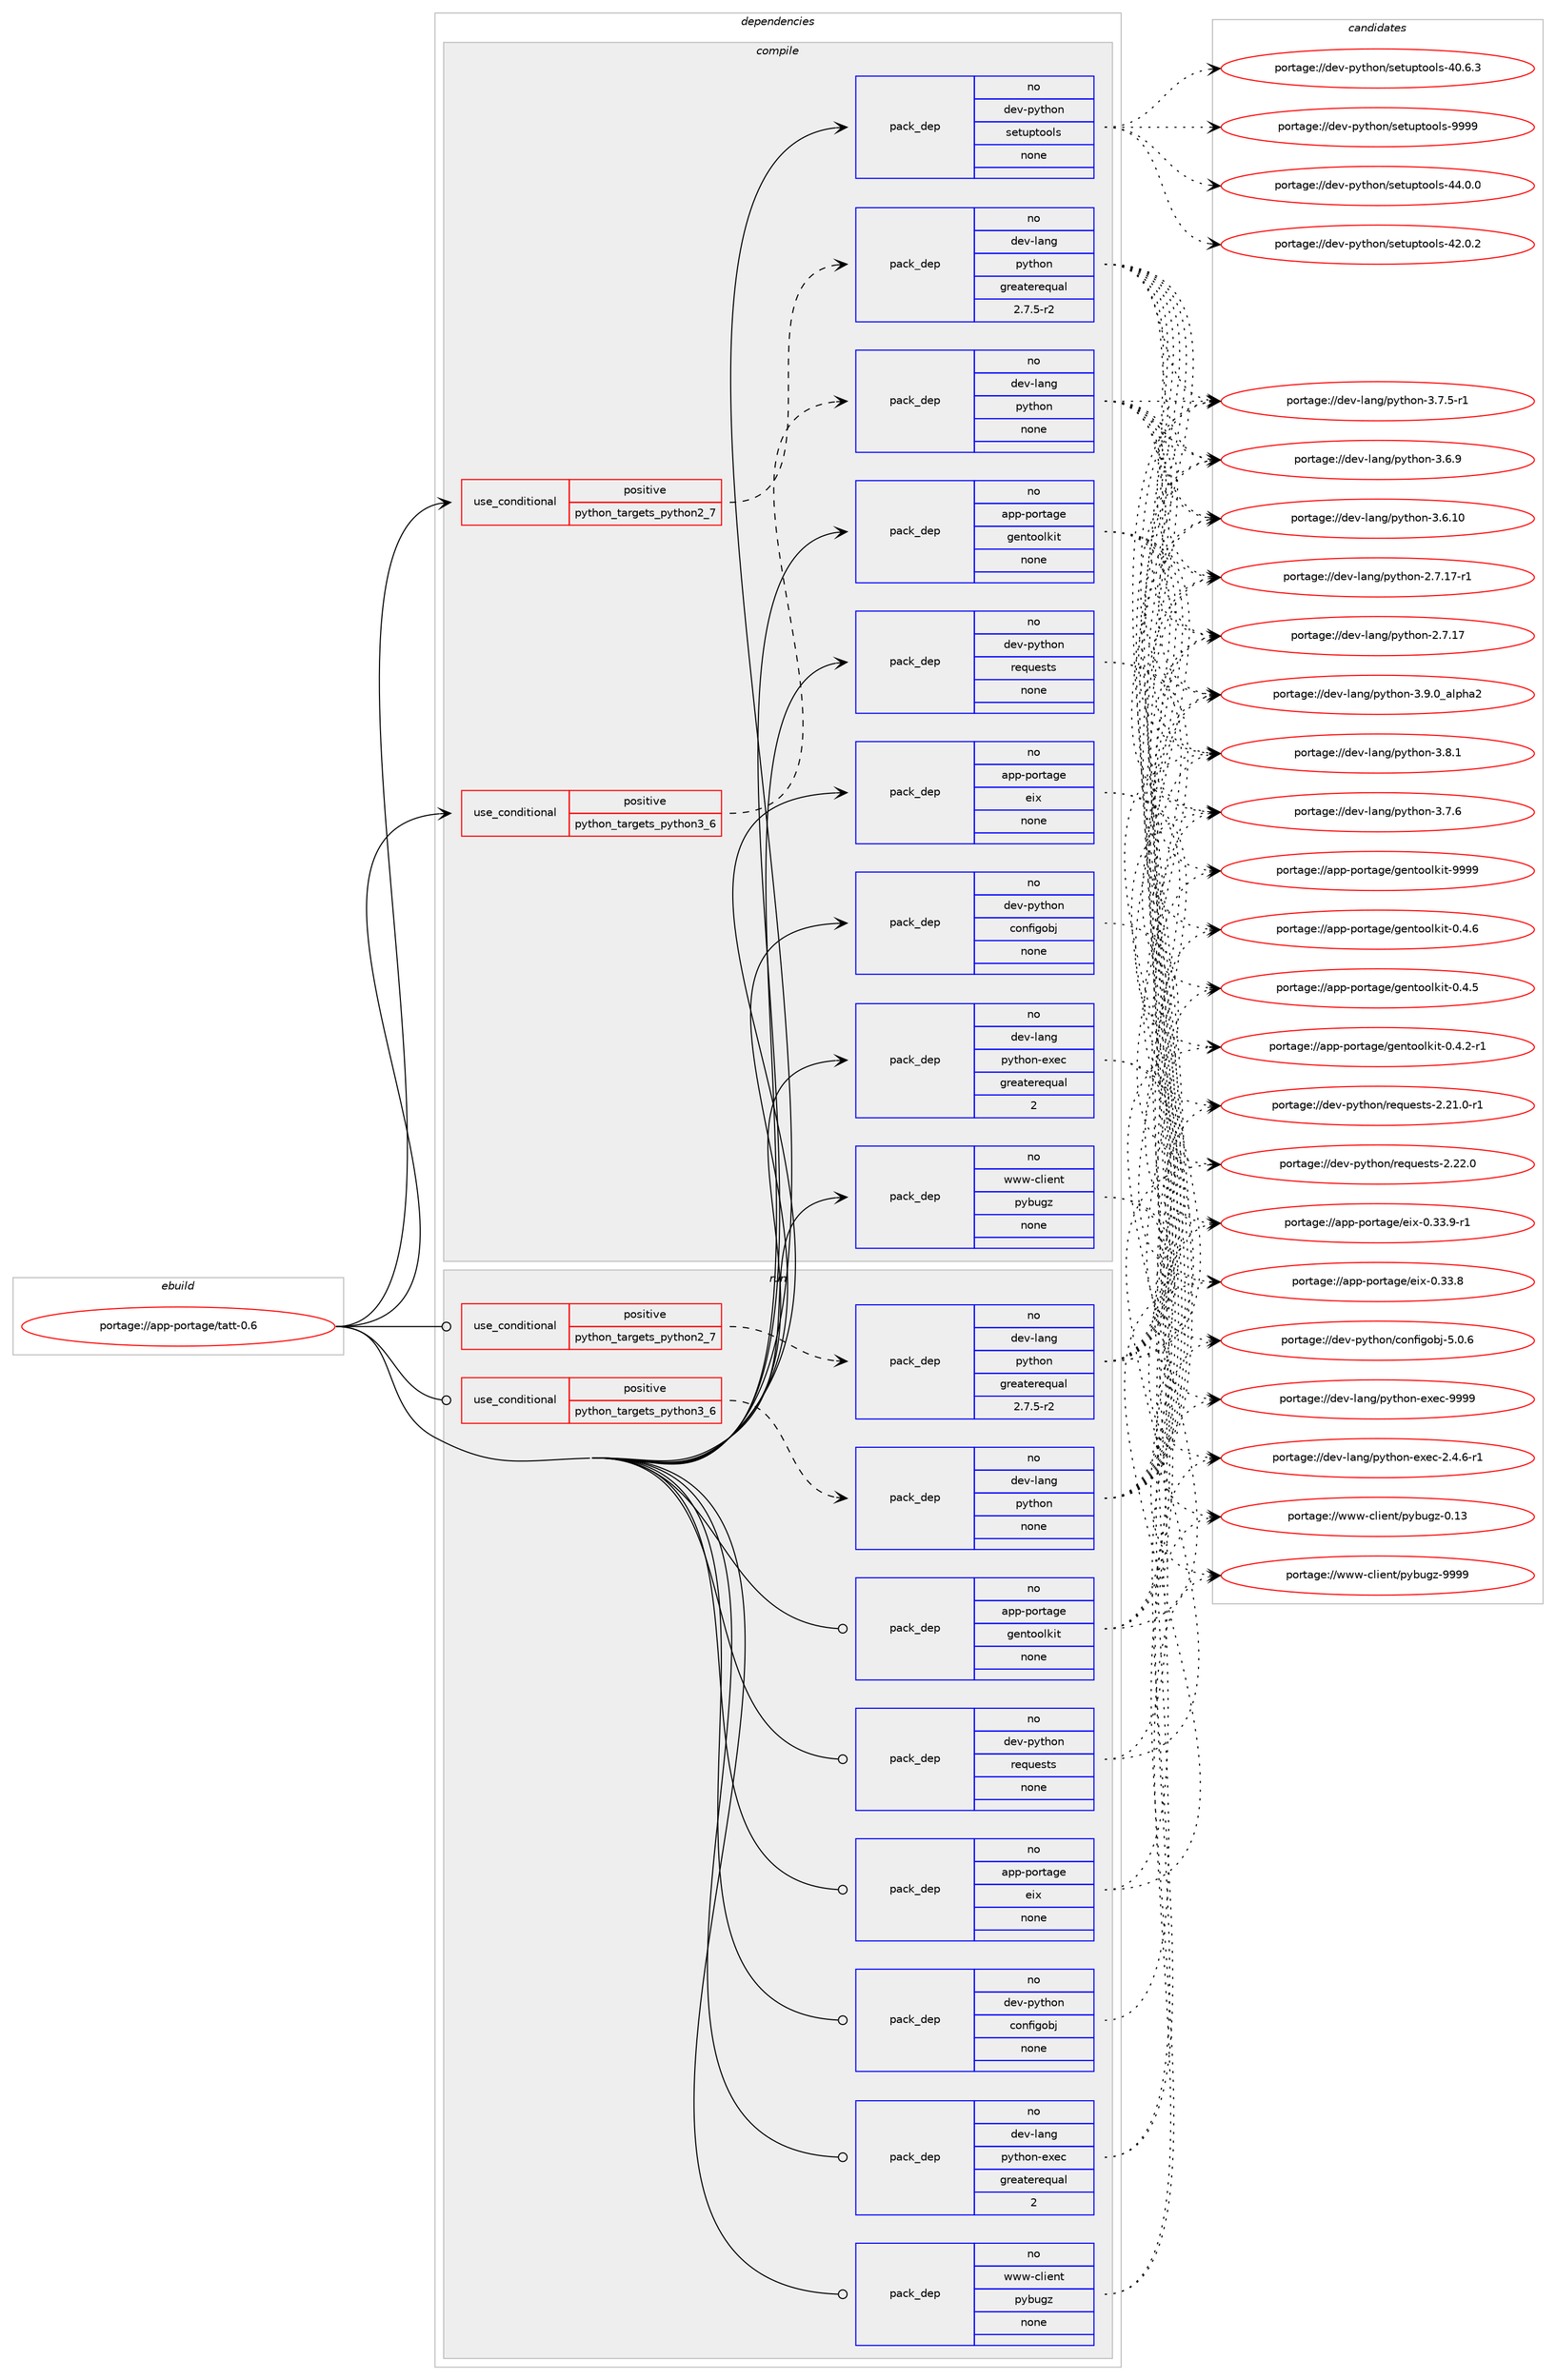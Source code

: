 digraph prolog {

# *************
# Graph options
# *************

newrank=true;
concentrate=true;
compound=true;
graph [rankdir=LR,fontname=Helvetica,fontsize=10,ranksep=1.5];#, ranksep=2.5, nodesep=0.2];
edge  [arrowhead=vee];
node  [fontname=Helvetica,fontsize=10];

# **********
# The ebuild
# **********

subgraph cluster_leftcol {
color=gray;
label=<<i>ebuild</i>>;
id [label="portage://app-portage/tatt-0.6", color=red, width=4, href="../app-portage/tatt-0.6.svg"];
}

# ****************
# The dependencies
# ****************

subgraph cluster_midcol {
color=gray;
label=<<i>dependencies</i>>;
subgraph cluster_compile {
fillcolor="#eeeeee";
style=filled;
label=<<i>compile</i>>;
subgraph cond140924 {
dependency600759 [label=<<TABLE BORDER="0" CELLBORDER="1" CELLSPACING="0" CELLPADDING="4"><TR><TD ROWSPAN="3" CELLPADDING="10">use_conditional</TD></TR><TR><TD>positive</TD></TR><TR><TD>python_targets_python2_7</TD></TR></TABLE>>, shape=none, color=red];
subgraph pack451817 {
dependency600760 [label=<<TABLE BORDER="0" CELLBORDER="1" CELLSPACING="0" CELLPADDING="4" WIDTH="220"><TR><TD ROWSPAN="6" CELLPADDING="30">pack_dep</TD></TR><TR><TD WIDTH="110">no</TD></TR><TR><TD>dev-lang</TD></TR><TR><TD>python</TD></TR><TR><TD>greaterequal</TD></TR><TR><TD>2.7.5-r2</TD></TR></TABLE>>, shape=none, color=blue];
}
dependency600759:e -> dependency600760:w [weight=20,style="dashed",arrowhead="vee"];
}
id:e -> dependency600759:w [weight=20,style="solid",arrowhead="vee"];
subgraph cond140925 {
dependency600761 [label=<<TABLE BORDER="0" CELLBORDER="1" CELLSPACING="0" CELLPADDING="4"><TR><TD ROWSPAN="3" CELLPADDING="10">use_conditional</TD></TR><TR><TD>positive</TD></TR><TR><TD>python_targets_python3_6</TD></TR></TABLE>>, shape=none, color=red];
subgraph pack451818 {
dependency600762 [label=<<TABLE BORDER="0" CELLBORDER="1" CELLSPACING="0" CELLPADDING="4" WIDTH="220"><TR><TD ROWSPAN="6" CELLPADDING="30">pack_dep</TD></TR><TR><TD WIDTH="110">no</TD></TR><TR><TD>dev-lang</TD></TR><TR><TD>python</TD></TR><TR><TD>none</TD></TR><TR><TD></TD></TR></TABLE>>, shape=none, color=blue];
}
dependency600761:e -> dependency600762:w [weight=20,style="dashed",arrowhead="vee"];
}
id:e -> dependency600761:w [weight=20,style="solid",arrowhead="vee"];
subgraph pack451819 {
dependency600763 [label=<<TABLE BORDER="0" CELLBORDER="1" CELLSPACING="0" CELLPADDING="4" WIDTH="220"><TR><TD ROWSPAN="6" CELLPADDING="30">pack_dep</TD></TR><TR><TD WIDTH="110">no</TD></TR><TR><TD>app-portage</TD></TR><TR><TD>eix</TD></TR><TR><TD>none</TD></TR><TR><TD></TD></TR></TABLE>>, shape=none, color=blue];
}
id:e -> dependency600763:w [weight=20,style="solid",arrowhead="vee"];
subgraph pack451820 {
dependency600764 [label=<<TABLE BORDER="0" CELLBORDER="1" CELLSPACING="0" CELLPADDING="4" WIDTH="220"><TR><TD ROWSPAN="6" CELLPADDING="30">pack_dep</TD></TR><TR><TD WIDTH="110">no</TD></TR><TR><TD>app-portage</TD></TR><TR><TD>gentoolkit</TD></TR><TR><TD>none</TD></TR><TR><TD></TD></TR></TABLE>>, shape=none, color=blue];
}
id:e -> dependency600764:w [weight=20,style="solid",arrowhead="vee"];
subgraph pack451821 {
dependency600765 [label=<<TABLE BORDER="0" CELLBORDER="1" CELLSPACING="0" CELLPADDING="4" WIDTH="220"><TR><TD ROWSPAN="6" CELLPADDING="30">pack_dep</TD></TR><TR><TD WIDTH="110">no</TD></TR><TR><TD>dev-lang</TD></TR><TR><TD>python-exec</TD></TR><TR><TD>greaterequal</TD></TR><TR><TD>2</TD></TR></TABLE>>, shape=none, color=blue];
}
id:e -> dependency600765:w [weight=20,style="solid",arrowhead="vee"];
subgraph pack451822 {
dependency600766 [label=<<TABLE BORDER="0" CELLBORDER="1" CELLSPACING="0" CELLPADDING="4" WIDTH="220"><TR><TD ROWSPAN="6" CELLPADDING="30">pack_dep</TD></TR><TR><TD WIDTH="110">no</TD></TR><TR><TD>dev-python</TD></TR><TR><TD>configobj</TD></TR><TR><TD>none</TD></TR><TR><TD></TD></TR></TABLE>>, shape=none, color=blue];
}
id:e -> dependency600766:w [weight=20,style="solid",arrowhead="vee"];
subgraph pack451823 {
dependency600767 [label=<<TABLE BORDER="0" CELLBORDER="1" CELLSPACING="0" CELLPADDING="4" WIDTH="220"><TR><TD ROWSPAN="6" CELLPADDING="30">pack_dep</TD></TR><TR><TD WIDTH="110">no</TD></TR><TR><TD>dev-python</TD></TR><TR><TD>requests</TD></TR><TR><TD>none</TD></TR><TR><TD></TD></TR></TABLE>>, shape=none, color=blue];
}
id:e -> dependency600767:w [weight=20,style="solid",arrowhead="vee"];
subgraph pack451824 {
dependency600768 [label=<<TABLE BORDER="0" CELLBORDER="1" CELLSPACING="0" CELLPADDING="4" WIDTH="220"><TR><TD ROWSPAN="6" CELLPADDING="30">pack_dep</TD></TR><TR><TD WIDTH="110">no</TD></TR><TR><TD>dev-python</TD></TR><TR><TD>setuptools</TD></TR><TR><TD>none</TD></TR><TR><TD></TD></TR></TABLE>>, shape=none, color=blue];
}
id:e -> dependency600768:w [weight=20,style="solid",arrowhead="vee"];
subgraph pack451825 {
dependency600769 [label=<<TABLE BORDER="0" CELLBORDER="1" CELLSPACING="0" CELLPADDING="4" WIDTH="220"><TR><TD ROWSPAN="6" CELLPADDING="30">pack_dep</TD></TR><TR><TD WIDTH="110">no</TD></TR><TR><TD>www-client</TD></TR><TR><TD>pybugz</TD></TR><TR><TD>none</TD></TR><TR><TD></TD></TR></TABLE>>, shape=none, color=blue];
}
id:e -> dependency600769:w [weight=20,style="solid",arrowhead="vee"];
}
subgraph cluster_compileandrun {
fillcolor="#eeeeee";
style=filled;
label=<<i>compile and run</i>>;
}
subgraph cluster_run {
fillcolor="#eeeeee";
style=filled;
label=<<i>run</i>>;
subgraph cond140926 {
dependency600770 [label=<<TABLE BORDER="0" CELLBORDER="1" CELLSPACING="0" CELLPADDING="4"><TR><TD ROWSPAN="3" CELLPADDING="10">use_conditional</TD></TR><TR><TD>positive</TD></TR><TR><TD>python_targets_python2_7</TD></TR></TABLE>>, shape=none, color=red];
subgraph pack451826 {
dependency600771 [label=<<TABLE BORDER="0" CELLBORDER="1" CELLSPACING="0" CELLPADDING="4" WIDTH="220"><TR><TD ROWSPAN="6" CELLPADDING="30">pack_dep</TD></TR><TR><TD WIDTH="110">no</TD></TR><TR><TD>dev-lang</TD></TR><TR><TD>python</TD></TR><TR><TD>greaterequal</TD></TR><TR><TD>2.7.5-r2</TD></TR></TABLE>>, shape=none, color=blue];
}
dependency600770:e -> dependency600771:w [weight=20,style="dashed",arrowhead="vee"];
}
id:e -> dependency600770:w [weight=20,style="solid",arrowhead="odot"];
subgraph cond140927 {
dependency600772 [label=<<TABLE BORDER="0" CELLBORDER="1" CELLSPACING="0" CELLPADDING="4"><TR><TD ROWSPAN="3" CELLPADDING="10">use_conditional</TD></TR><TR><TD>positive</TD></TR><TR><TD>python_targets_python3_6</TD></TR></TABLE>>, shape=none, color=red];
subgraph pack451827 {
dependency600773 [label=<<TABLE BORDER="0" CELLBORDER="1" CELLSPACING="0" CELLPADDING="4" WIDTH="220"><TR><TD ROWSPAN="6" CELLPADDING="30">pack_dep</TD></TR><TR><TD WIDTH="110">no</TD></TR><TR><TD>dev-lang</TD></TR><TR><TD>python</TD></TR><TR><TD>none</TD></TR><TR><TD></TD></TR></TABLE>>, shape=none, color=blue];
}
dependency600772:e -> dependency600773:w [weight=20,style="dashed",arrowhead="vee"];
}
id:e -> dependency600772:w [weight=20,style="solid",arrowhead="odot"];
subgraph pack451828 {
dependency600774 [label=<<TABLE BORDER="0" CELLBORDER="1" CELLSPACING="0" CELLPADDING="4" WIDTH="220"><TR><TD ROWSPAN="6" CELLPADDING="30">pack_dep</TD></TR><TR><TD WIDTH="110">no</TD></TR><TR><TD>app-portage</TD></TR><TR><TD>eix</TD></TR><TR><TD>none</TD></TR><TR><TD></TD></TR></TABLE>>, shape=none, color=blue];
}
id:e -> dependency600774:w [weight=20,style="solid",arrowhead="odot"];
subgraph pack451829 {
dependency600775 [label=<<TABLE BORDER="0" CELLBORDER="1" CELLSPACING="0" CELLPADDING="4" WIDTH="220"><TR><TD ROWSPAN="6" CELLPADDING="30">pack_dep</TD></TR><TR><TD WIDTH="110">no</TD></TR><TR><TD>app-portage</TD></TR><TR><TD>gentoolkit</TD></TR><TR><TD>none</TD></TR><TR><TD></TD></TR></TABLE>>, shape=none, color=blue];
}
id:e -> dependency600775:w [weight=20,style="solid",arrowhead="odot"];
subgraph pack451830 {
dependency600776 [label=<<TABLE BORDER="0" CELLBORDER="1" CELLSPACING="0" CELLPADDING="4" WIDTH="220"><TR><TD ROWSPAN="6" CELLPADDING="30">pack_dep</TD></TR><TR><TD WIDTH="110">no</TD></TR><TR><TD>dev-lang</TD></TR><TR><TD>python-exec</TD></TR><TR><TD>greaterequal</TD></TR><TR><TD>2</TD></TR></TABLE>>, shape=none, color=blue];
}
id:e -> dependency600776:w [weight=20,style="solid",arrowhead="odot"];
subgraph pack451831 {
dependency600777 [label=<<TABLE BORDER="0" CELLBORDER="1" CELLSPACING="0" CELLPADDING="4" WIDTH="220"><TR><TD ROWSPAN="6" CELLPADDING="30">pack_dep</TD></TR><TR><TD WIDTH="110">no</TD></TR><TR><TD>dev-python</TD></TR><TR><TD>configobj</TD></TR><TR><TD>none</TD></TR><TR><TD></TD></TR></TABLE>>, shape=none, color=blue];
}
id:e -> dependency600777:w [weight=20,style="solid",arrowhead="odot"];
subgraph pack451832 {
dependency600778 [label=<<TABLE BORDER="0" CELLBORDER="1" CELLSPACING="0" CELLPADDING="4" WIDTH="220"><TR><TD ROWSPAN="6" CELLPADDING="30">pack_dep</TD></TR><TR><TD WIDTH="110">no</TD></TR><TR><TD>dev-python</TD></TR><TR><TD>requests</TD></TR><TR><TD>none</TD></TR><TR><TD></TD></TR></TABLE>>, shape=none, color=blue];
}
id:e -> dependency600778:w [weight=20,style="solid",arrowhead="odot"];
subgraph pack451833 {
dependency600779 [label=<<TABLE BORDER="0" CELLBORDER="1" CELLSPACING="0" CELLPADDING="4" WIDTH="220"><TR><TD ROWSPAN="6" CELLPADDING="30">pack_dep</TD></TR><TR><TD WIDTH="110">no</TD></TR><TR><TD>www-client</TD></TR><TR><TD>pybugz</TD></TR><TR><TD>none</TD></TR><TR><TD></TD></TR></TABLE>>, shape=none, color=blue];
}
id:e -> dependency600779:w [weight=20,style="solid",arrowhead="odot"];
}
}

# **************
# The candidates
# **************

subgraph cluster_choices {
rank=same;
color=gray;
label=<<i>candidates</i>>;

subgraph choice451817 {
color=black;
nodesep=1;
choice10010111845108971101034711212111610411111045514657464895971081121049750 [label="portage://dev-lang/python-3.9.0_alpha2", color=red, width=4,href="../dev-lang/python-3.9.0_alpha2.svg"];
choice100101118451089711010347112121116104111110455146564649 [label="portage://dev-lang/python-3.8.1", color=red, width=4,href="../dev-lang/python-3.8.1.svg"];
choice100101118451089711010347112121116104111110455146554654 [label="portage://dev-lang/python-3.7.6", color=red, width=4,href="../dev-lang/python-3.7.6.svg"];
choice1001011184510897110103471121211161041111104551465546534511449 [label="portage://dev-lang/python-3.7.5-r1", color=red, width=4,href="../dev-lang/python-3.7.5-r1.svg"];
choice100101118451089711010347112121116104111110455146544657 [label="portage://dev-lang/python-3.6.9", color=red, width=4,href="../dev-lang/python-3.6.9.svg"];
choice10010111845108971101034711212111610411111045514654464948 [label="portage://dev-lang/python-3.6.10", color=red, width=4,href="../dev-lang/python-3.6.10.svg"];
choice100101118451089711010347112121116104111110455046554649554511449 [label="portage://dev-lang/python-2.7.17-r1", color=red, width=4,href="../dev-lang/python-2.7.17-r1.svg"];
choice10010111845108971101034711212111610411111045504655464955 [label="portage://dev-lang/python-2.7.17", color=red, width=4,href="../dev-lang/python-2.7.17.svg"];
dependency600760:e -> choice10010111845108971101034711212111610411111045514657464895971081121049750:w [style=dotted,weight="100"];
dependency600760:e -> choice100101118451089711010347112121116104111110455146564649:w [style=dotted,weight="100"];
dependency600760:e -> choice100101118451089711010347112121116104111110455146554654:w [style=dotted,weight="100"];
dependency600760:e -> choice1001011184510897110103471121211161041111104551465546534511449:w [style=dotted,weight="100"];
dependency600760:e -> choice100101118451089711010347112121116104111110455146544657:w [style=dotted,weight="100"];
dependency600760:e -> choice10010111845108971101034711212111610411111045514654464948:w [style=dotted,weight="100"];
dependency600760:e -> choice100101118451089711010347112121116104111110455046554649554511449:w [style=dotted,weight="100"];
dependency600760:e -> choice10010111845108971101034711212111610411111045504655464955:w [style=dotted,weight="100"];
}
subgraph choice451818 {
color=black;
nodesep=1;
choice10010111845108971101034711212111610411111045514657464895971081121049750 [label="portage://dev-lang/python-3.9.0_alpha2", color=red, width=4,href="../dev-lang/python-3.9.0_alpha2.svg"];
choice100101118451089711010347112121116104111110455146564649 [label="portage://dev-lang/python-3.8.1", color=red, width=4,href="../dev-lang/python-3.8.1.svg"];
choice100101118451089711010347112121116104111110455146554654 [label="portage://dev-lang/python-3.7.6", color=red, width=4,href="../dev-lang/python-3.7.6.svg"];
choice1001011184510897110103471121211161041111104551465546534511449 [label="portage://dev-lang/python-3.7.5-r1", color=red, width=4,href="../dev-lang/python-3.7.5-r1.svg"];
choice100101118451089711010347112121116104111110455146544657 [label="portage://dev-lang/python-3.6.9", color=red, width=4,href="../dev-lang/python-3.6.9.svg"];
choice10010111845108971101034711212111610411111045514654464948 [label="portage://dev-lang/python-3.6.10", color=red, width=4,href="../dev-lang/python-3.6.10.svg"];
choice100101118451089711010347112121116104111110455046554649554511449 [label="portage://dev-lang/python-2.7.17-r1", color=red, width=4,href="../dev-lang/python-2.7.17-r1.svg"];
choice10010111845108971101034711212111610411111045504655464955 [label="portage://dev-lang/python-2.7.17", color=red, width=4,href="../dev-lang/python-2.7.17.svg"];
dependency600762:e -> choice10010111845108971101034711212111610411111045514657464895971081121049750:w [style=dotted,weight="100"];
dependency600762:e -> choice100101118451089711010347112121116104111110455146564649:w [style=dotted,weight="100"];
dependency600762:e -> choice100101118451089711010347112121116104111110455146554654:w [style=dotted,weight="100"];
dependency600762:e -> choice1001011184510897110103471121211161041111104551465546534511449:w [style=dotted,weight="100"];
dependency600762:e -> choice100101118451089711010347112121116104111110455146544657:w [style=dotted,weight="100"];
dependency600762:e -> choice10010111845108971101034711212111610411111045514654464948:w [style=dotted,weight="100"];
dependency600762:e -> choice100101118451089711010347112121116104111110455046554649554511449:w [style=dotted,weight="100"];
dependency600762:e -> choice10010111845108971101034711212111610411111045504655464955:w [style=dotted,weight="100"];
}
subgraph choice451819 {
color=black;
nodesep=1;
choice97112112451121111141169710310147101105120454846515146574511449 [label="portage://app-portage/eix-0.33.9-r1", color=red, width=4,href="../app-portage/eix-0.33.9-r1.svg"];
choice9711211245112111114116971031014710110512045484651514656 [label="portage://app-portage/eix-0.33.8", color=red, width=4,href="../app-portage/eix-0.33.8.svg"];
dependency600763:e -> choice97112112451121111141169710310147101105120454846515146574511449:w [style=dotted,weight="100"];
dependency600763:e -> choice9711211245112111114116971031014710110512045484651514656:w [style=dotted,weight="100"];
}
subgraph choice451820 {
color=black;
nodesep=1;
choice971121124511211111411697103101471031011101161111111081071051164557575757 [label="portage://app-portage/gentoolkit-9999", color=red, width=4,href="../app-portage/gentoolkit-9999.svg"];
choice97112112451121111141169710310147103101110116111111108107105116454846524654 [label="portage://app-portage/gentoolkit-0.4.6", color=red, width=4,href="../app-portage/gentoolkit-0.4.6.svg"];
choice97112112451121111141169710310147103101110116111111108107105116454846524653 [label="portage://app-portage/gentoolkit-0.4.5", color=red, width=4,href="../app-portage/gentoolkit-0.4.5.svg"];
choice971121124511211111411697103101471031011101161111111081071051164548465246504511449 [label="portage://app-portage/gentoolkit-0.4.2-r1", color=red, width=4,href="../app-portage/gentoolkit-0.4.2-r1.svg"];
dependency600764:e -> choice971121124511211111411697103101471031011101161111111081071051164557575757:w [style=dotted,weight="100"];
dependency600764:e -> choice97112112451121111141169710310147103101110116111111108107105116454846524654:w [style=dotted,weight="100"];
dependency600764:e -> choice97112112451121111141169710310147103101110116111111108107105116454846524653:w [style=dotted,weight="100"];
dependency600764:e -> choice971121124511211111411697103101471031011101161111111081071051164548465246504511449:w [style=dotted,weight="100"];
}
subgraph choice451821 {
color=black;
nodesep=1;
choice10010111845108971101034711212111610411111045101120101994557575757 [label="portage://dev-lang/python-exec-9999", color=red, width=4,href="../dev-lang/python-exec-9999.svg"];
choice10010111845108971101034711212111610411111045101120101994550465246544511449 [label="portage://dev-lang/python-exec-2.4.6-r1", color=red, width=4,href="../dev-lang/python-exec-2.4.6-r1.svg"];
dependency600765:e -> choice10010111845108971101034711212111610411111045101120101994557575757:w [style=dotted,weight="100"];
dependency600765:e -> choice10010111845108971101034711212111610411111045101120101994550465246544511449:w [style=dotted,weight="100"];
}
subgraph choice451822 {
color=black;
nodesep=1;
choice10010111845112121116104111110479911111010210510311198106455346484654 [label="portage://dev-python/configobj-5.0.6", color=red, width=4,href="../dev-python/configobj-5.0.6.svg"];
dependency600766:e -> choice10010111845112121116104111110479911111010210510311198106455346484654:w [style=dotted,weight="100"];
}
subgraph choice451823 {
color=black;
nodesep=1;
choice100101118451121211161041111104711410111311710111511611545504650504648 [label="portage://dev-python/requests-2.22.0", color=red, width=4,href="../dev-python/requests-2.22.0.svg"];
choice1001011184511212111610411111047114101113117101115116115455046504946484511449 [label="portage://dev-python/requests-2.21.0-r1", color=red, width=4,href="../dev-python/requests-2.21.0-r1.svg"];
dependency600767:e -> choice100101118451121211161041111104711410111311710111511611545504650504648:w [style=dotted,weight="100"];
dependency600767:e -> choice1001011184511212111610411111047114101113117101115116115455046504946484511449:w [style=dotted,weight="100"];
}
subgraph choice451824 {
color=black;
nodesep=1;
choice10010111845112121116104111110471151011161171121161111111081154557575757 [label="portage://dev-python/setuptools-9999", color=red, width=4,href="../dev-python/setuptools-9999.svg"];
choice100101118451121211161041111104711510111611711211611111110811545525246484648 [label="portage://dev-python/setuptools-44.0.0", color=red, width=4,href="../dev-python/setuptools-44.0.0.svg"];
choice100101118451121211161041111104711510111611711211611111110811545525046484650 [label="portage://dev-python/setuptools-42.0.2", color=red, width=4,href="../dev-python/setuptools-42.0.2.svg"];
choice100101118451121211161041111104711510111611711211611111110811545524846544651 [label="portage://dev-python/setuptools-40.6.3", color=red, width=4,href="../dev-python/setuptools-40.6.3.svg"];
dependency600768:e -> choice10010111845112121116104111110471151011161171121161111111081154557575757:w [style=dotted,weight="100"];
dependency600768:e -> choice100101118451121211161041111104711510111611711211611111110811545525246484648:w [style=dotted,weight="100"];
dependency600768:e -> choice100101118451121211161041111104711510111611711211611111110811545525046484650:w [style=dotted,weight="100"];
dependency600768:e -> choice100101118451121211161041111104711510111611711211611111110811545524846544651:w [style=dotted,weight="100"];
}
subgraph choice451825 {
color=black;
nodesep=1;
choice119119119459910810510111011647112121981171031224557575757 [label="portage://www-client/pybugz-9999", color=red, width=4,href="../www-client/pybugz-9999.svg"];
choice119119119459910810510111011647112121981171031224548464951 [label="portage://www-client/pybugz-0.13", color=red, width=4,href="../www-client/pybugz-0.13.svg"];
dependency600769:e -> choice119119119459910810510111011647112121981171031224557575757:w [style=dotted,weight="100"];
dependency600769:e -> choice119119119459910810510111011647112121981171031224548464951:w [style=dotted,weight="100"];
}
subgraph choice451826 {
color=black;
nodesep=1;
choice10010111845108971101034711212111610411111045514657464895971081121049750 [label="portage://dev-lang/python-3.9.0_alpha2", color=red, width=4,href="../dev-lang/python-3.9.0_alpha2.svg"];
choice100101118451089711010347112121116104111110455146564649 [label="portage://dev-lang/python-3.8.1", color=red, width=4,href="../dev-lang/python-3.8.1.svg"];
choice100101118451089711010347112121116104111110455146554654 [label="portage://dev-lang/python-3.7.6", color=red, width=4,href="../dev-lang/python-3.7.6.svg"];
choice1001011184510897110103471121211161041111104551465546534511449 [label="portage://dev-lang/python-3.7.5-r1", color=red, width=4,href="../dev-lang/python-3.7.5-r1.svg"];
choice100101118451089711010347112121116104111110455146544657 [label="portage://dev-lang/python-3.6.9", color=red, width=4,href="../dev-lang/python-3.6.9.svg"];
choice10010111845108971101034711212111610411111045514654464948 [label="portage://dev-lang/python-3.6.10", color=red, width=4,href="../dev-lang/python-3.6.10.svg"];
choice100101118451089711010347112121116104111110455046554649554511449 [label="portage://dev-lang/python-2.7.17-r1", color=red, width=4,href="../dev-lang/python-2.7.17-r1.svg"];
choice10010111845108971101034711212111610411111045504655464955 [label="portage://dev-lang/python-2.7.17", color=red, width=4,href="../dev-lang/python-2.7.17.svg"];
dependency600771:e -> choice10010111845108971101034711212111610411111045514657464895971081121049750:w [style=dotted,weight="100"];
dependency600771:e -> choice100101118451089711010347112121116104111110455146564649:w [style=dotted,weight="100"];
dependency600771:e -> choice100101118451089711010347112121116104111110455146554654:w [style=dotted,weight="100"];
dependency600771:e -> choice1001011184510897110103471121211161041111104551465546534511449:w [style=dotted,weight="100"];
dependency600771:e -> choice100101118451089711010347112121116104111110455146544657:w [style=dotted,weight="100"];
dependency600771:e -> choice10010111845108971101034711212111610411111045514654464948:w [style=dotted,weight="100"];
dependency600771:e -> choice100101118451089711010347112121116104111110455046554649554511449:w [style=dotted,weight="100"];
dependency600771:e -> choice10010111845108971101034711212111610411111045504655464955:w [style=dotted,weight="100"];
}
subgraph choice451827 {
color=black;
nodesep=1;
choice10010111845108971101034711212111610411111045514657464895971081121049750 [label="portage://dev-lang/python-3.9.0_alpha2", color=red, width=4,href="../dev-lang/python-3.9.0_alpha2.svg"];
choice100101118451089711010347112121116104111110455146564649 [label="portage://dev-lang/python-3.8.1", color=red, width=4,href="../dev-lang/python-3.8.1.svg"];
choice100101118451089711010347112121116104111110455146554654 [label="portage://dev-lang/python-3.7.6", color=red, width=4,href="../dev-lang/python-3.7.6.svg"];
choice1001011184510897110103471121211161041111104551465546534511449 [label="portage://dev-lang/python-3.7.5-r1", color=red, width=4,href="../dev-lang/python-3.7.5-r1.svg"];
choice100101118451089711010347112121116104111110455146544657 [label="portage://dev-lang/python-3.6.9", color=red, width=4,href="../dev-lang/python-3.6.9.svg"];
choice10010111845108971101034711212111610411111045514654464948 [label="portage://dev-lang/python-3.6.10", color=red, width=4,href="../dev-lang/python-3.6.10.svg"];
choice100101118451089711010347112121116104111110455046554649554511449 [label="portage://dev-lang/python-2.7.17-r1", color=red, width=4,href="../dev-lang/python-2.7.17-r1.svg"];
choice10010111845108971101034711212111610411111045504655464955 [label="portage://dev-lang/python-2.7.17", color=red, width=4,href="../dev-lang/python-2.7.17.svg"];
dependency600773:e -> choice10010111845108971101034711212111610411111045514657464895971081121049750:w [style=dotted,weight="100"];
dependency600773:e -> choice100101118451089711010347112121116104111110455146564649:w [style=dotted,weight="100"];
dependency600773:e -> choice100101118451089711010347112121116104111110455146554654:w [style=dotted,weight="100"];
dependency600773:e -> choice1001011184510897110103471121211161041111104551465546534511449:w [style=dotted,weight="100"];
dependency600773:e -> choice100101118451089711010347112121116104111110455146544657:w [style=dotted,weight="100"];
dependency600773:e -> choice10010111845108971101034711212111610411111045514654464948:w [style=dotted,weight="100"];
dependency600773:e -> choice100101118451089711010347112121116104111110455046554649554511449:w [style=dotted,weight="100"];
dependency600773:e -> choice10010111845108971101034711212111610411111045504655464955:w [style=dotted,weight="100"];
}
subgraph choice451828 {
color=black;
nodesep=1;
choice97112112451121111141169710310147101105120454846515146574511449 [label="portage://app-portage/eix-0.33.9-r1", color=red, width=4,href="../app-portage/eix-0.33.9-r1.svg"];
choice9711211245112111114116971031014710110512045484651514656 [label="portage://app-portage/eix-0.33.8", color=red, width=4,href="../app-portage/eix-0.33.8.svg"];
dependency600774:e -> choice97112112451121111141169710310147101105120454846515146574511449:w [style=dotted,weight="100"];
dependency600774:e -> choice9711211245112111114116971031014710110512045484651514656:w [style=dotted,weight="100"];
}
subgraph choice451829 {
color=black;
nodesep=1;
choice971121124511211111411697103101471031011101161111111081071051164557575757 [label="portage://app-portage/gentoolkit-9999", color=red, width=4,href="../app-portage/gentoolkit-9999.svg"];
choice97112112451121111141169710310147103101110116111111108107105116454846524654 [label="portage://app-portage/gentoolkit-0.4.6", color=red, width=4,href="../app-portage/gentoolkit-0.4.6.svg"];
choice97112112451121111141169710310147103101110116111111108107105116454846524653 [label="portage://app-portage/gentoolkit-0.4.5", color=red, width=4,href="../app-portage/gentoolkit-0.4.5.svg"];
choice971121124511211111411697103101471031011101161111111081071051164548465246504511449 [label="portage://app-portage/gentoolkit-0.4.2-r1", color=red, width=4,href="../app-portage/gentoolkit-0.4.2-r1.svg"];
dependency600775:e -> choice971121124511211111411697103101471031011101161111111081071051164557575757:w [style=dotted,weight="100"];
dependency600775:e -> choice97112112451121111141169710310147103101110116111111108107105116454846524654:w [style=dotted,weight="100"];
dependency600775:e -> choice97112112451121111141169710310147103101110116111111108107105116454846524653:w [style=dotted,weight="100"];
dependency600775:e -> choice971121124511211111411697103101471031011101161111111081071051164548465246504511449:w [style=dotted,weight="100"];
}
subgraph choice451830 {
color=black;
nodesep=1;
choice10010111845108971101034711212111610411111045101120101994557575757 [label="portage://dev-lang/python-exec-9999", color=red, width=4,href="../dev-lang/python-exec-9999.svg"];
choice10010111845108971101034711212111610411111045101120101994550465246544511449 [label="portage://dev-lang/python-exec-2.4.6-r1", color=red, width=4,href="../dev-lang/python-exec-2.4.6-r1.svg"];
dependency600776:e -> choice10010111845108971101034711212111610411111045101120101994557575757:w [style=dotted,weight="100"];
dependency600776:e -> choice10010111845108971101034711212111610411111045101120101994550465246544511449:w [style=dotted,weight="100"];
}
subgraph choice451831 {
color=black;
nodesep=1;
choice10010111845112121116104111110479911111010210510311198106455346484654 [label="portage://dev-python/configobj-5.0.6", color=red, width=4,href="../dev-python/configobj-5.0.6.svg"];
dependency600777:e -> choice10010111845112121116104111110479911111010210510311198106455346484654:w [style=dotted,weight="100"];
}
subgraph choice451832 {
color=black;
nodesep=1;
choice100101118451121211161041111104711410111311710111511611545504650504648 [label="portage://dev-python/requests-2.22.0", color=red, width=4,href="../dev-python/requests-2.22.0.svg"];
choice1001011184511212111610411111047114101113117101115116115455046504946484511449 [label="portage://dev-python/requests-2.21.0-r1", color=red, width=4,href="../dev-python/requests-2.21.0-r1.svg"];
dependency600778:e -> choice100101118451121211161041111104711410111311710111511611545504650504648:w [style=dotted,weight="100"];
dependency600778:e -> choice1001011184511212111610411111047114101113117101115116115455046504946484511449:w [style=dotted,weight="100"];
}
subgraph choice451833 {
color=black;
nodesep=1;
choice119119119459910810510111011647112121981171031224557575757 [label="portage://www-client/pybugz-9999", color=red, width=4,href="../www-client/pybugz-9999.svg"];
choice119119119459910810510111011647112121981171031224548464951 [label="portage://www-client/pybugz-0.13", color=red, width=4,href="../www-client/pybugz-0.13.svg"];
dependency600779:e -> choice119119119459910810510111011647112121981171031224557575757:w [style=dotted,weight="100"];
dependency600779:e -> choice119119119459910810510111011647112121981171031224548464951:w [style=dotted,weight="100"];
}
}

}
